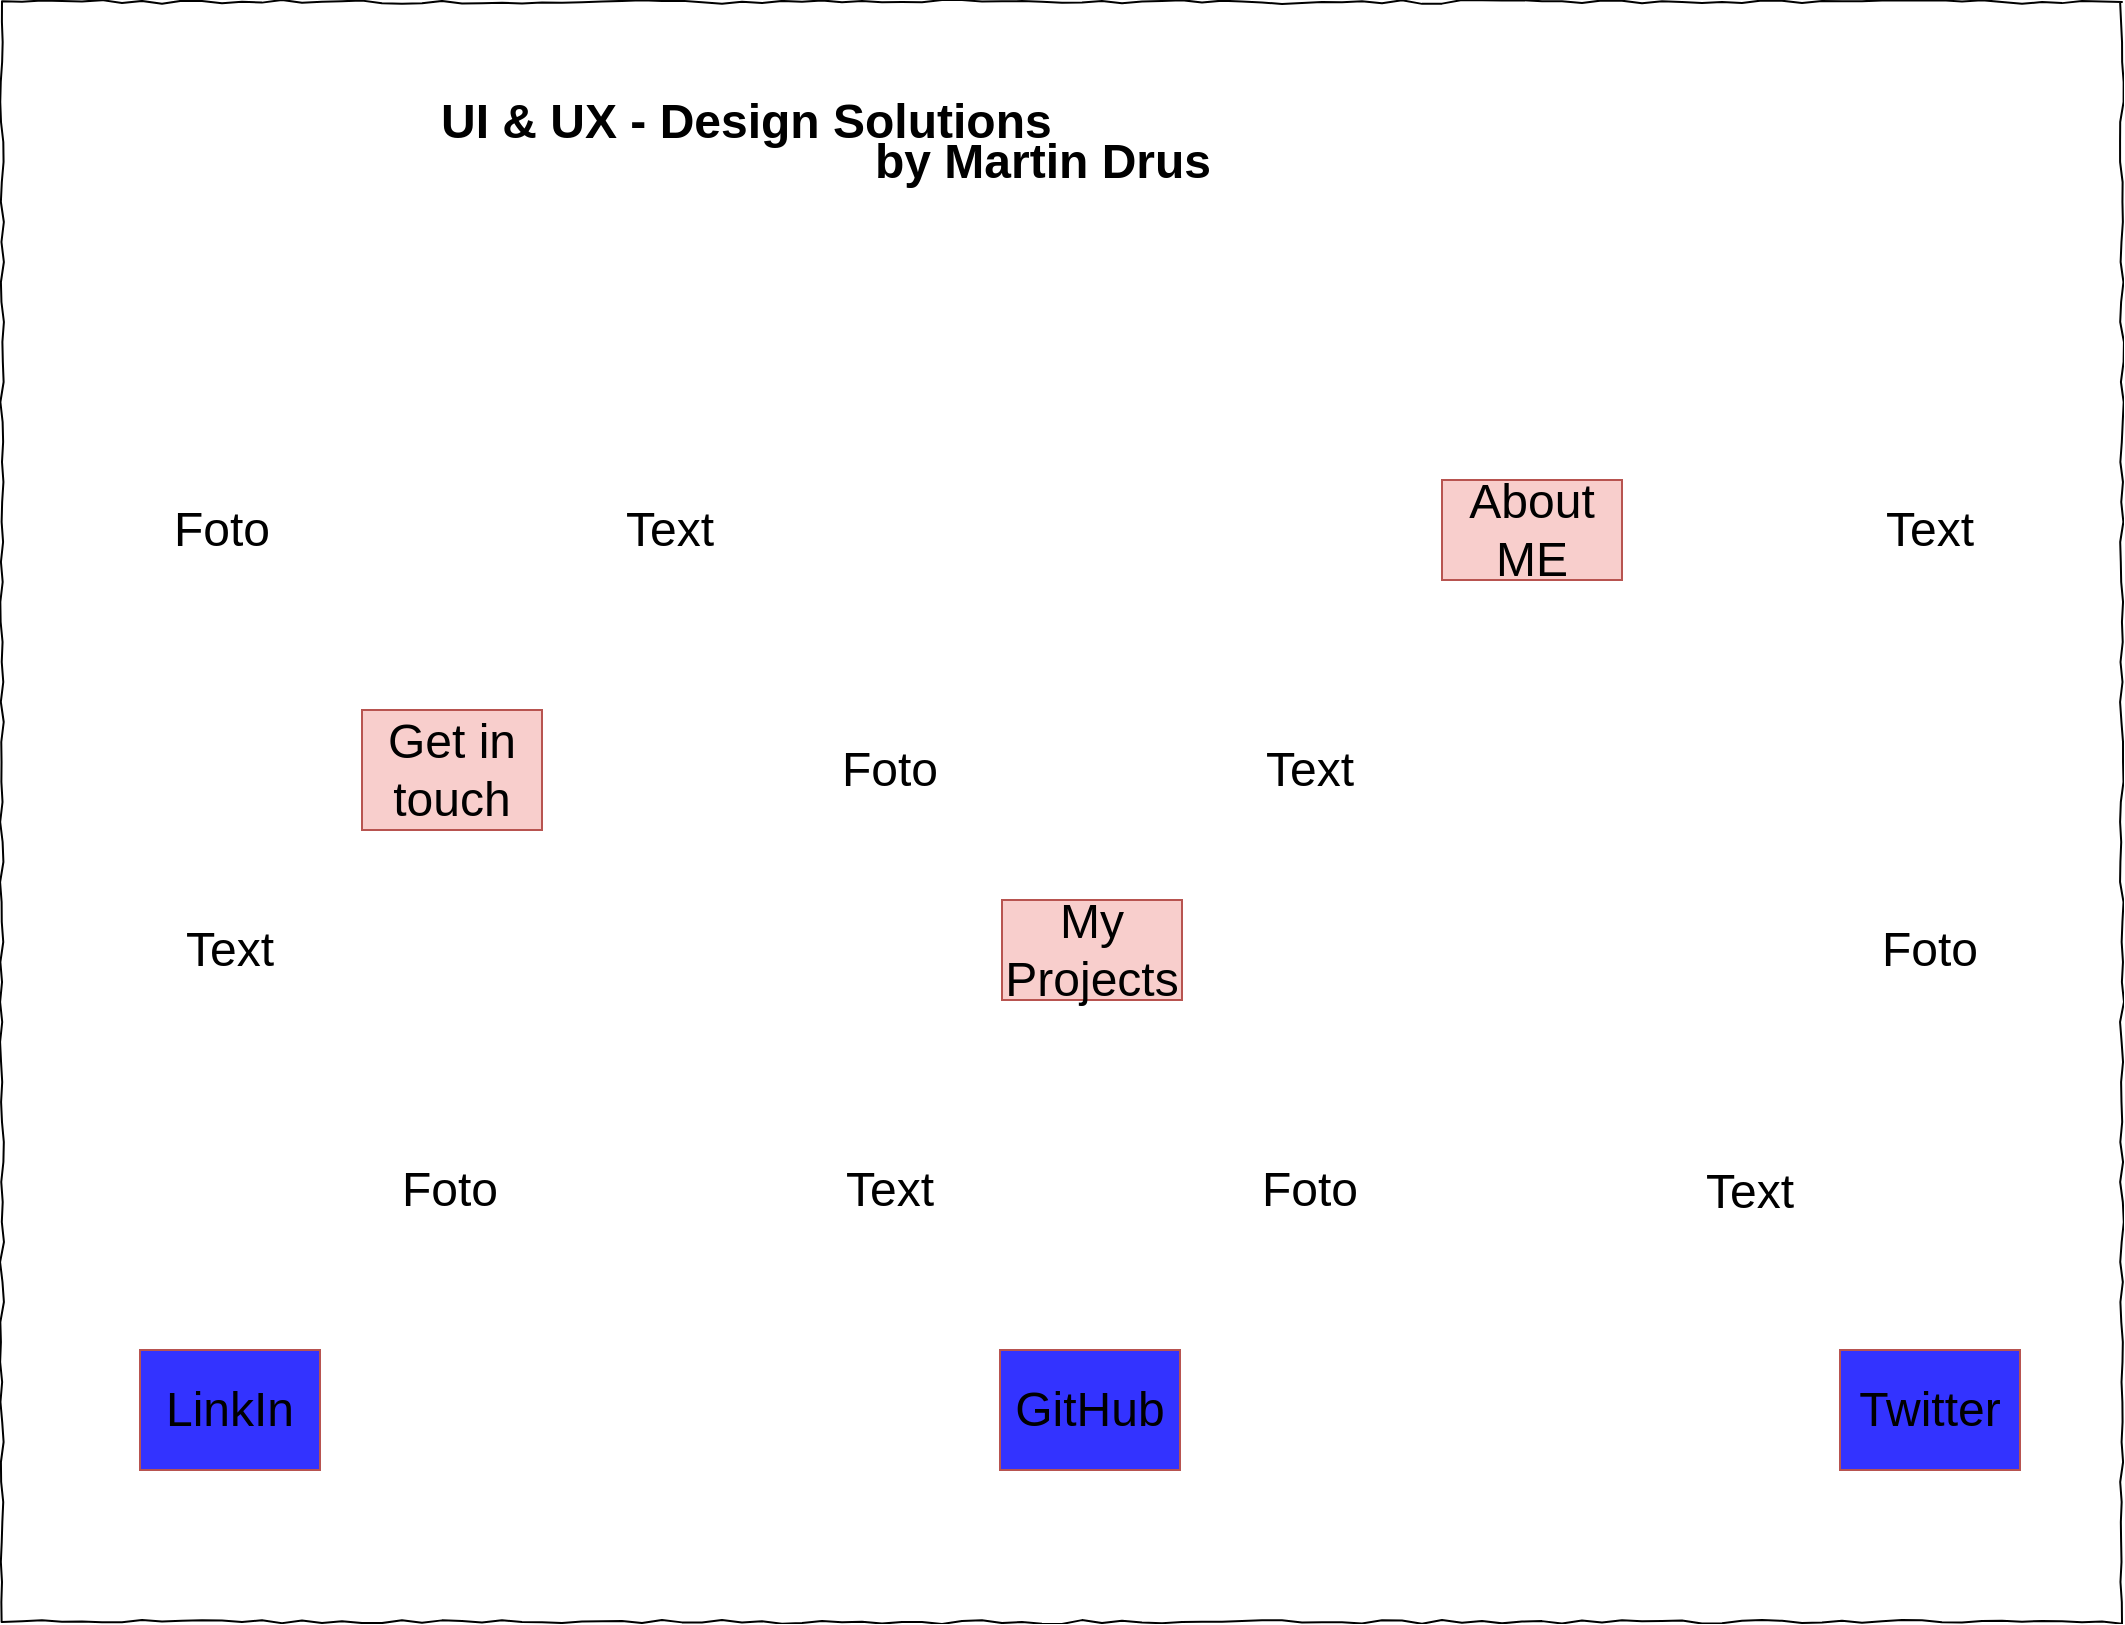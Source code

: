 <mxfile version="20.0.4" type="github">
  <diagram name="Page-1" id="03018318-947c-dd8e-b7a3-06fadd420f32">
    <mxGraphModel dx="1422" dy="1682" grid="1" gridSize="10" guides="1" tooltips="1" connect="1" arrows="1" fold="1" page="1" pageScale="1" pageWidth="1100" pageHeight="850" background="none" math="0" shadow="0">
      <root>
        <mxCell id="0" />
        <mxCell id="1" parent="0" />
        <mxCell id="677b7b8949515195-1" value="" style="whiteSpace=wrap;html=1;rounded=0;shadow=0;labelBackgroundColor=none;strokeColor=#000000;strokeWidth=1;fillColor=none;fontFamily=Verdana;fontSize=12;fontColor=#000000;align=center;comic=1;" parent="1" vertex="1">
          <mxGeometry x="30" y="-140" width="1060" height="810" as="geometry" />
        </mxCell>
        <mxCell id="HQag_VCg8Njc-sEDRuP--3" value="" style="shape=image;html=1;verticalAlign=top;verticalLabelPosition=bottom;labelBackgroundColor=#ffffff;imageAspect=0;aspect=fixed;image=https://cdn1.iconfinder.com/data/icons/bootstrap-vol-3/16/hexagon-128.png;rotation=90;" vertex="1" parent="1">
          <mxGeometry x="80" y="60" width="128" height="128" as="geometry" />
        </mxCell>
        <mxCell id="HQag_VCg8Njc-sEDRuP--4" value="" style="shape=image;html=1;verticalAlign=top;verticalLabelPosition=bottom;labelBackgroundColor=#ffffff;imageAspect=0;aspect=fixed;image=https://cdn1.iconfinder.com/data/icons/bootstrap-vol-3/16/hexagon-128.png;rotation=90;labelBorderColor=#FF0000;" vertex="1" parent="1">
          <mxGeometry x="190" y="180" width="128" height="128" as="geometry" />
        </mxCell>
        <mxCell id="HQag_VCg8Njc-sEDRuP--5" value="" style="shape=image;html=1;verticalAlign=top;verticalLabelPosition=bottom;labelBackgroundColor=#ffffff;imageAspect=0;aspect=fixed;image=https://cdn1.iconfinder.com/data/icons/bootstrap-vol-3/16/hexagon-128.png;rotation=90;" vertex="1" parent="1">
          <mxGeometry x="510" y="60" width="128" height="128" as="geometry" />
        </mxCell>
        <mxCell id="HQag_VCg8Njc-sEDRuP--6" value="" style="shape=image;html=1;verticalAlign=top;verticalLabelPosition=bottom;labelBackgroundColor=#ffffff;imageAspect=0;aspect=fixed;image=https://cdn1.iconfinder.com/data/icons/bootstrap-vol-3/16/hexagon-128.png;rotation=90;" vertex="1" parent="1">
          <mxGeometry x="930" y="60" width="128" height="128" as="geometry" />
        </mxCell>
        <mxCell id="HQag_VCg8Njc-sEDRuP--7" value="" style="shape=image;html=1;verticalAlign=top;verticalLabelPosition=bottom;labelBackgroundColor=#ffffff;imageAspect=0;aspect=fixed;image=https://cdn1.iconfinder.com/data/icons/bootstrap-vol-3/16/hexagon-128.png;rotation=90;" vertex="1" parent="1">
          <mxGeometry x="730" y="60" width="128" height="128" as="geometry" />
        </mxCell>
        <mxCell id="HQag_VCg8Njc-sEDRuP--8" value="&lt;span style=&quot;color: rgba(0, 0, 0, 0); font-family: monospace; font-size: 0px; text-align: start; background-color: rgb(248, 249, 250);&quot;&gt;%3CmxGraphModel%3E%3Croot%3E%3CmxCell%20id%3D%220%22%2F%3E%3CmxCell%20id%3D%221%22%20parent%3D%220%22%2F%3E%3CmxCell%20id%3D%222%22%20value%3D%22Foto%22%20style%3D%22text%3Bhtml%3D1%3BstrokeColor%3Dnone%3BfillColor%3Dnone%3Balign%3Dcenter%3BverticalAlign%3Dmiddle%3BwhiteSpace%3Dwrap%3Brounded%3D0%3BfontSize%3D24%3B%22%20vertex%3D%221%22%20parent%3D%221%22%3E%3CmxGeometry%20x%3D%22110%22%20y%3D%22109%22%20width%3D%2260%22%20height%3D%2230%22%20as%3D%22geometry%22%2F%3E%3C%2FmxCell%3E%3C%2Froot%3E%3C%2FmxGraphModel%3E&lt;/span&gt;" style="shape=image;html=1;verticalAlign=top;verticalLabelPosition=bottom;labelBackgroundColor=#ffffff;imageAspect=0;aspect=fixed;image=https://cdn1.iconfinder.com/data/icons/bootstrap-vol-3/16/hexagon-128.png;rotation=90;" vertex="1" parent="1">
          <mxGeometry x="300" y="60" width="128" height="128" as="geometry" />
        </mxCell>
        <mxCell id="HQag_VCg8Njc-sEDRuP--9" value="" style="shape=image;html=1;verticalAlign=top;verticalLabelPosition=bottom;labelBackgroundColor=#ffffff;imageAspect=0;aspect=fixed;image=https://cdn1.iconfinder.com/data/icons/bootstrap-vol-3/16/hexagon-128.png;rotation=90;" vertex="1" parent="1">
          <mxGeometry x="410" y="180" width="128" height="128" as="geometry" />
        </mxCell>
        <mxCell id="HQag_VCg8Njc-sEDRuP--10" value="" style="shape=image;html=1;verticalAlign=top;verticalLabelPosition=bottom;labelBackgroundColor=#ffffff;imageAspect=0;aspect=fixed;image=https://cdn1.iconfinder.com/data/icons/bootstrap-vol-3/16/hexagon-128.png;rotation=90;" vertex="1" parent="1">
          <mxGeometry x="620" y="180" width="128" height="128" as="geometry" />
        </mxCell>
        <mxCell id="HQag_VCg8Njc-sEDRuP--11" value="" style="shape=image;html=1;verticalAlign=top;verticalLabelPosition=bottom;labelBackgroundColor=#ffffff;imageAspect=0;aspect=fixed;image=https://cdn1.iconfinder.com/data/icons/bootstrap-vol-3/16/hexagon-128.png;rotation=90;" vertex="1" parent="1">
          <mxGeometry x="840" y="180" width="128" height="128" as="geometry" />
        </mxCell>
        <mxCell id="HQag_VCg8Njc-sEDRuP--12" value="" style="shape=image;html=1;verticalAlign=top;verticalLabelPosition=bottom;labelBackgroundColor=#ffffff;imageAspect=0;aspect=fixed;image=https://cdn1.iconfinder.com/data/icons/bootstrap-vol-3/16/hexagon-128.png;rotation=90;" vertex="1" parent="1">
          <mxGeometry x="80" y="270" width="128" height="128" as="geometry" />
        </mxCell>
        <mxCell id="HQag_VCg8Njc-sEDRuP--13" value="" style="shape=image;html=1;verticalAlign=top;verticalLabelPosition=bottom;labelBackgroundColor=#ffffff;imageAspect=0;aspect=fixed;image=https://cdn1.iconfinder.com/data/icons/bootstrap-vol-3/16/hexagon-128.png;rotation=90;" vertex="1" parent="1">
          <mxGeometry x="300" y="270" width="128" height="128" as="geometry" />
        </mxCell>
        <mxCell id="HQag_VCg8Njc-sEDRuP--14" value="" style="shape=image;html=1;verticalAlign=top;verticalLabelPosition=bottom;labelBackgroundColor=#ffffff;imageAspect=0;aspect=fixed;image=https://cdn1.iconfinder.com/data/icons/bootstrap-vol-3/16/hexagon-128.png;rotation=90;" vertex="1" parent="1">
          <mxGeometry x="510" y="270" width="128" height="128" as="geometry" />
        </mxCell>
        <mxCell id="HQag_VCg8Njc-sEDRuP--15" value="" style="shape=image;html=1;verticalAlign=top;verticalLabelPosition=bottom;labelBackgroundColor=#ffffff;imageAspect=0;aspect=fixed;image=https://cdn1.iconfinder.com/data/icons/bootstrap-vol-3/16/hexagon-128.png;rotation=90;" vertex="1" parent="1">
          <mxGeometry x="730" y="270" width="128" height="128" as="geometry" />
        </mxCell>
        <mxCell id="HQag_VCg8Njc-sEDRuP--16" value="" style="shape=image;html=1;verticalAlign=top;verticalLabelPosition=bottom;labelBackgroundColor=#ffffff;imageAspect=0;aspect=fixed;image=https://cdn1.iconfinder.com/data/icons/bootstrap-vol-3/16/hexagon-128.png;rotation=90;" vertex="1" parent="1">
          <mxGeometry x="930" y="270" width="128" height="128" as="geometry" />
        </mxCell>
        <mxCell id="HQag_VCg8Njc-sEDRuP--17" value="" style="shape=image;html=1;verticalAlign=top;verticalLabelPosition=bottom;labelBackgroundColor=#ffffff;imageAspect=0;aspect=fixed;image=https://cdn1.iconfinder.com/data/icons/bootstrap-vol-3/16/hexagon-128.png;rotation=90;" vertex="1" parent="1">
          <mxGeometry x="190" y="390" width="128" height="128" as="geometry" />
        </mxCell>
        <mxCell id="HQag_VCg8Njc-sEDRuP--18" value="" style="shape=image;html=1;verticalAlign=top;verticalLabelPosition=bottom;labelBackgroundColor=#ffffff;imageAspect=0;aspect=fixed;image=https://cdn1.iconfinder.com/data/icons/bootstrap-vol-3/16/hexagon-128.png;rotation=90;" vertex="1" parent="1">
          <mxGeometry x="410" y="390" width="128" height="128" as="geometry" />
        </mxCell>
        <mxCell id="HQag_VCg8Njc-sEDRuP--19" value="" style="shape=image;html=1;verticalAlign=top;verticalLabelPosition=bottom;labelBackgroundColor=#ffffff;imageAspect=0;aspect=fixed;image=https://cdn1.iconfinder.com/data/icons/bootstrap-vol-3/16/hexagon-128.png;rotation=90;" vertex="1" parent="1">
          <mxGeometry x="620" y="390" width="128" height="128" as="geometry" />
        </mxCell>
        <mxCell id="HQag_VCg8Njc-sEDRuP--20" value="" style="shape=image;html=1;verticalAlign=top;verticalLabelPosition=bottom;labelBackgroundColor=#ffffff;imageAspect=0;aspect=fixed;image=https://cdn1.iconfinder.com/data/icons/bootstrap-vol-3/16/hexagon-128.png;rotation=90;" vertex="1" parent="1">
          <mxGeometry x="840" y="390" width="128" height="128" as="geometry" />
        </mxCell>
        <mxCell id="HQag_VCg8Njc-sEDRuP--21" value="" style="shape=image;html=1;verticalAlign=top;verticalLabelPosition=bottom;labelBackgroundColor=#ffffff;imageAspect=0;aspect=fixed;image=https://cdn1.iconfinder.com/data/icons/bootstrap-vol-3/16/hexagon-128.png;rotation=90;" vertex="1" parent="1">
          <mxGeometry x="80" y="500" width="128" height="128" as="geometry" />
        </mxCell>
        <mxCell id="HQag_VCg8Njc-sEDRuP--22" value="" style="shape=image;html=1;verticalAlign=top;verticalLabelPosition=bottom;labelBackgroundColor=#ffffff;imageAspect=0;aspect=fixed;image=https://cdn1.iconfinder.com/data/icons/bootstrap-vol-3/16/hexagon-128.png;rotation=90;" vertex="1" parent="1">
          <mxGeometry x="300" y="500" width="128" height="128" as="geometry" />
        </mxCell>
        <mxCell id="HQag_VCg8Njc-sEDRuP--23" value="" style="shape=image;html=1;verticalAlign=top;verticalLabelPosition=bottom;labelBackgroundColor=#ffffff;imageAspect=0;aspect=fixed;image=https://cdn1.iconfinder.com/data/icons/bootstrap-vol-3/16/hexagon-128.png;rotation=90;" vertex="1" parent="1">
          <mxGeometry x="510" y="500" width="128" height="128" as="geometry" />
        </mxCell>
        <mxCell id="HQag_VCg8Njc-sEDRuP--24" value="" style="shape=image;html=1;verticalAlign=top;verticalLabelPosition=bottom;labelBackgroundColor=#ffffff;imageAspect=0;aspect=fixed;image=https://cdn1.iconfinder.com/data/icons/bootstrap-vol-3/16/hexagon-128.png;rotation=90;" vertex="1" parent="1">
          <mxGeometry x="730" y="500" width="128" height="128" as="geometry" />
        </mxCell>
        <mxCell id="HQag_VCg8Njc-sEDRuP--25" value="" style="shape=image;html=1;verticalAlign=top;verticalLabelPosition=bottom;labelBackgroundColor=#ffffff;imageAspect=0;aspect=fixed;image=https://cdn1.iconfinder.com/data/icons/bootstrap-vol-3/16/hexagon-128.png;rotation=90;" vertex="1" parent="1">
          <mxGeometry x="930" y="500" width="128" height="128" as="geometry" />
        </mxCell>
        <mxCell id="HQag_VCg8Njc-sEDRuP--26" value="&lt;b&gt;&lt;font style=&quot;font-size: 24px;&quot;&gt;UI &amp;amp; UX - Design Solutions&amp;nbsp;&lt;br&gt;&lt;/font&gt;&lt;/b&gt;" style="text;html=1;strokeColor=none;fillColor=none;align=center;verticalAlign=middle;whiteSpace=wrap;rounded=0;" vertex="1" parent="1">
          <mxGeometry x="120" y="-120" width="571" height="80" as="geometry" />
        </mxCell>
        <mxCell id="HQag_VCg8Njc-sEDRuP--27" value="&lt;b&gt;&lt;font style=&quot;font-size: 24px;&quot;&gt;by Martin Drus&lt;br&gt;&lt;/font&gt;&lt;/b&gt;" style="text;html=1;strokeColor=none;fillColor=none;align=center;verticalAlign=middle;whiteSpace=wrap;rounded=0;" vertex="1" parent="1">
          <mxGeometry x="265" y="-100" width="571" height="80" as="geometry" />
        </mxCell>
        <mxCell id="HQag_VCg8Njc-sEDRuP--29" value="Foto" style="text;html=1;strokeColor=none;fillColor=none;align=center;verticalAlign=middle;whiteSpace=wrap;rounded=0;fontSize=24;" vertex="1" parent="1">
          <mxGeometry x="110" y="109" width="60" height="30" as="geometry" />
        </mxCell>
        <mxCell id="HQag_VCg8Njc-sEDRuP--30" value="Foto" style="text;html=1;strokeColor=none;fillColor=none;align=center;verticalAlign=middle;whiteSpace=wrap;rounded=0;fontSize=24;" vertex="1" parent="1">
          <mxGeometry x="444" y="229" width="60" height="30" as="geometry" />
        </mxCell>
        <mxCell id="HQag_VCg8Njc-sEDRuP--31" value="Foto" style="text;html=1;strokeColor=none;fillColor=none;align=center;verticalAlign=middle;whiteSpace=wrap;rounded=0;fontSize=24;" vertex="1" parent="1">
          <mxGeometry x="964" y="319" width="60" height="30" as="geometry" />
        </mxCell>
        <mxCell id="HQag_VCg8Njc-sEDRuP--32" value="Foto" style="text;html=1;strokeColor=none;fillColor=none;align=center;verticalAlign=middle;whiteSpace=wrap;rounded=0;fontSize=24;" vertex="1" parent="1">
          <mxGeometry x="224" y="439" width="60" height="30" as="geometry" />
        </mxCell>
        <mxCell id="HQag_VCg8Njc-sEDRuP--33" value="Foto" style="text;html=1;strokeColor=none;fillColor=none;align=center;verticalAlign=middle;whiteSpace=wrap;rounded=0;fontSize=24;" vertex="1" parent="1">
          <mxGeometry x="654" y="439" width="60" height="30" as="geometry" />
        </mxCell>
        <mxCell id="HQag_VCg8Njc-sEDRuP--34" value="Text" style="text;html=1;strokeColor=none;fillColor=none;align=center;verticalAlign=middle;whiteSpace=wrap;rounded=0;fontSize=24;" vertex="1" parent="1">
          <mxGeometry x="654" y="229" width="60" height="30" as="geometry" />
        </mxCell>
        <mxCell id="HQag_VCg8Njc-sEDRuP--35" value="Text" style="text;html=1;strokeColor=none;fillColor=none;align=center;verticalAlign=middle;whiteSpace=wrap;rounded=0;fontSize=24;" vertex="1" parent="1">
          <mxGeometry x="114" y="319" width="60" height="30" as="geometry" />
        </mxCell>
        <mxCell id="HQag_VCg8Njc-sEDRuP--36" value="Text" style="text;html=1;strokeColor=none;fillColor=none;align=center;verticalAlign=middle;whiteSpace=wrap;rounded=0;fontSize=24;" vertex="1" parent="1">
          <mxGeometry x="964" y="109" width="60" height="30" as="geometry" />
        </mxCell>
        <mxCell id="HQag_VCg8Njc-sEDRuP--37" value="Text" style="text;html=1;strokeColor=none;fillColor=none;align=center;verticalAlign=middle;whiteSpace=wrap;rounded=0;fontSize=24;" vertex="1" parent="1">
          <mxGeometry x="334" y="109" width="60" height="30" as="geometry" />
        </mxCell>
        <mxCell id="HQag_VCg8Njc-sEDRuP--38" value="Text" style="text;html=1;strokeColor=none;fillColor=none;align=center;verticalAlign=middle;whiteSpace=wrap;rounded=0;fontSize=24;" vertex="1" parent="1">
          <mxGeometry x="444" y="439" width="60" height="30" as="geometry" />
        </mxCell>
        <mxCell id="HQag_VCg8Njc-sEDRuP--39" value="About ME" style="text;html=1;strokeColor=#b85450;fillColor=#f8cecc;align=center;verticalAlign=middle;whiteSpace=wrap;rounded=0;fontSize=24;" vertex="1" parent="1">
          <mxGeometry x="750" y="99" width="90" height="50" as="geometry" />
        </mxCell>
        <mxCell id="HQag_VCg8Njc-sEDRuP--40" value="My Projects" style="text;html=1;strokeColor=#b85450;fillColor=#f8cecc;align=center;verticalAlign=middle;whiteSpace=wrap;rounded=0;fontSize=24;" vertex="1" parent="1">
          <mxGeometry x="530" y="309" width="90" height="50" as="geometry" />
        </mxCell>
        <mxCell id="HQag_VCg8Njc-sEDRuP--41" value="Get in touch" style="text;html=1;strokeColor=#b85450;fillColor=#f8cecc;align=center;verticalAlign=middle;whiteSpace=wrap;rounded=0;fontSize=24;" vertex="1" parent="1">
          <mxGeometry x="210" y="214" width="90" height="60" as="geometry" />
        </mxCell>
        <mxCell id="HQag_VCg8Njc-sEDRuP--43" value="LinkIn" style="text;html=1;strokeColor=#b85450;fillColor=#3333FF;align=center;verticalAlign=middle;whiteSpace=wrap;rounded=0;fontSize=24;" vertex="1" parent="1">
          <mxGeometry x="99" y="534" width="90" height="60" as="geometry" />
        </mxCell>
        <mxCell id="HQag_VCg8Njc-sEDRuP--44" value="GitHub" style="text;html=1;strokeColor=#b85450;fillColor=#3333FF;align=center;verticalAlign=middle;whiteSpace=wrap;rounded=0;fontSize=24;" vertex="1" parent="1">
          <mxGeometry x="529" y="534" width="90" height="60" as="geometry" />
        </mxCell>
        <mxCell id="HQag_VCg8Njc-sEDRuP--45" value="Twitter" style="text;html=1;strokeColor=#b85450;fillColor=#3333FF;align=center;verticalAlign=middle;whiteSpace=wrap;rounded=0;fontSize=24;" vertex="1" parent="1">
          <mxGeometry x="949" y="534" width="90" height="60" as="geometry" />
        </mxCell>
        <mxCell id="HQag_VCg8Njc-sEDRuP--46" value="Text" style="text;html=1;strokeColor=none;fillColor=none;align=center;verticalAlign=middle;whiteSpace=wrap;rounded=0;fontSize=24;" vertex="1" parent="1">
          <mxGeometry x="874" y="440" width="60" height="30" as="geometry" />
        </mxCell>
      </root>
    </mxGraphModel>
  </diagram>
</mxfile>
